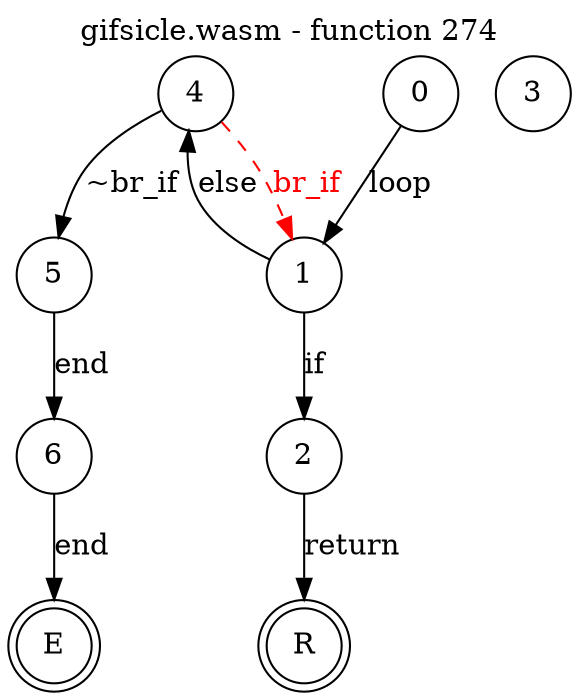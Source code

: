digraph finite_state_machine {
    label = "gifsicle.wasm - function 274"
    labelloc =  t
    labelfontsize = 16
    labelfontcolor = black
    labelfontname = "Helvetica"
    node [shape = doublecircle]; E R ;
node [shape=circle, fontcolor=black, style="", label="0"]0
node [shape=circle, fontcolor=black, style="", label="1"]1
node [shape=circle, fontcolor=black, style="", label="2"]2
node [shape=circle, fontcolor=black, style="", label="3"]3
node [shape=circle, fontcolor=black, style="", label="4"]4
node [shape=circle, fontcolor=black, style="", label="5"]5
node [shape=circle, fontcolor=black, style="", label="6"]6
node [shape=circle, fontcolor=black, style="", label="E"]E
node [shape=circle, fontcolor=black, style="", label="R"]R
    0 -> 1[label="loop"];
    1 -> 2[label="if"];
    1 -> 4[label="else"];
    2 -> R[label="return"];
    4 -> 5[label="~br_if"];
    4 -> 1[style="dashed" color="red" fontcolor="red" label="br_if"];
    5 -> 6[label="end"];
    6 -> E[label="end"];
}
